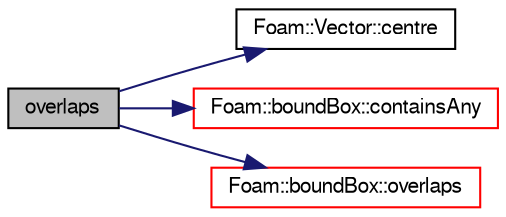 digraph "overlaps"
{
  bgcolor="transparent";
  edge [fontname="FreeSans",fontsize="10",labelfontname="FreeSans",labelfontsize="10"];
  node [fontname="FreeSans",fontsize="10",shape=record];
  rankdir="LR";
  Node295 [label="overlaps",height=0.2,width=0.4,color="black", fillcolor="grey75", style="filled", fontcolor="black"];
  Node295 -> Node296 [color="midnightblue",fontsize="10",style="solid",fontname="FreeSans"];
  Node296 [label="Foam::Vector::centre",height=0.2,width=0.4,color="black",URL="$a28442.html#a090d0f3203732e228270e1757eb8e62e",tooltip="Return *this (used for point which is a typedef to Vector<scalar>. "];
  Node295 -> Node297 [color="midnightblue",fontsize="10",style="solid",fontname="FreeSans"];
  Node297 [label="Foam::boundBox::containsAny",height=0.2,width=0.4,color="red",URL="$a27102.html#ab201a4717348eb4ec0be5c46358c715f",tooltip="Contains any of the points? (inside or on edge) "];
  Node295 -> Node303 [color="midnightblue",fontsize="10",style="solid",fontname="FreeSans"];
  Node303 [label="Foam::boundBox::overlaps",height=0.2,width=0.4,color="red",URL="$a27102.html#a6caa823feb3f4b40eddaa16c88a35f7c",tooltip="Overlaps/touches boundingBox? "];
}
